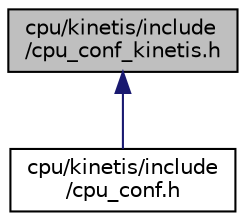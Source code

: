 digraph "cpu/kinetis/include/cpu_conf_kinetis.h"
{
 // LATEX_PDF_SIZE
  edge [fontname="Helvetica",fontsize="10",labelfontname="Helvetica",labelfontsize="10"];
  node [fontname="Helvetica",fontsize="10",shape=record];
  Node1 [label="cpu/kinetis/include\l/cpu_conf_kinetis.h",height=0.2,width=0.4,color="black", fillcolor="grey75", style="filled", fontcolor="black",tooltip="CPU specific definitions common to all Kinetis CPUs."];
  Node1 -> Node2 [dir="back",color="midnightblue",fontsize="10",style="solid",fontname="Helvetica"];
  Node2 [label="cpu/kinetis/include\l/cpu_conf.h",height=0.2,width=0.4,color="black", fillcolor="white", style="filled",URL="$kinetis_2include_2cpu__conf_8h.html",tooltip="Implementation specific CPU configuration options."];
}
